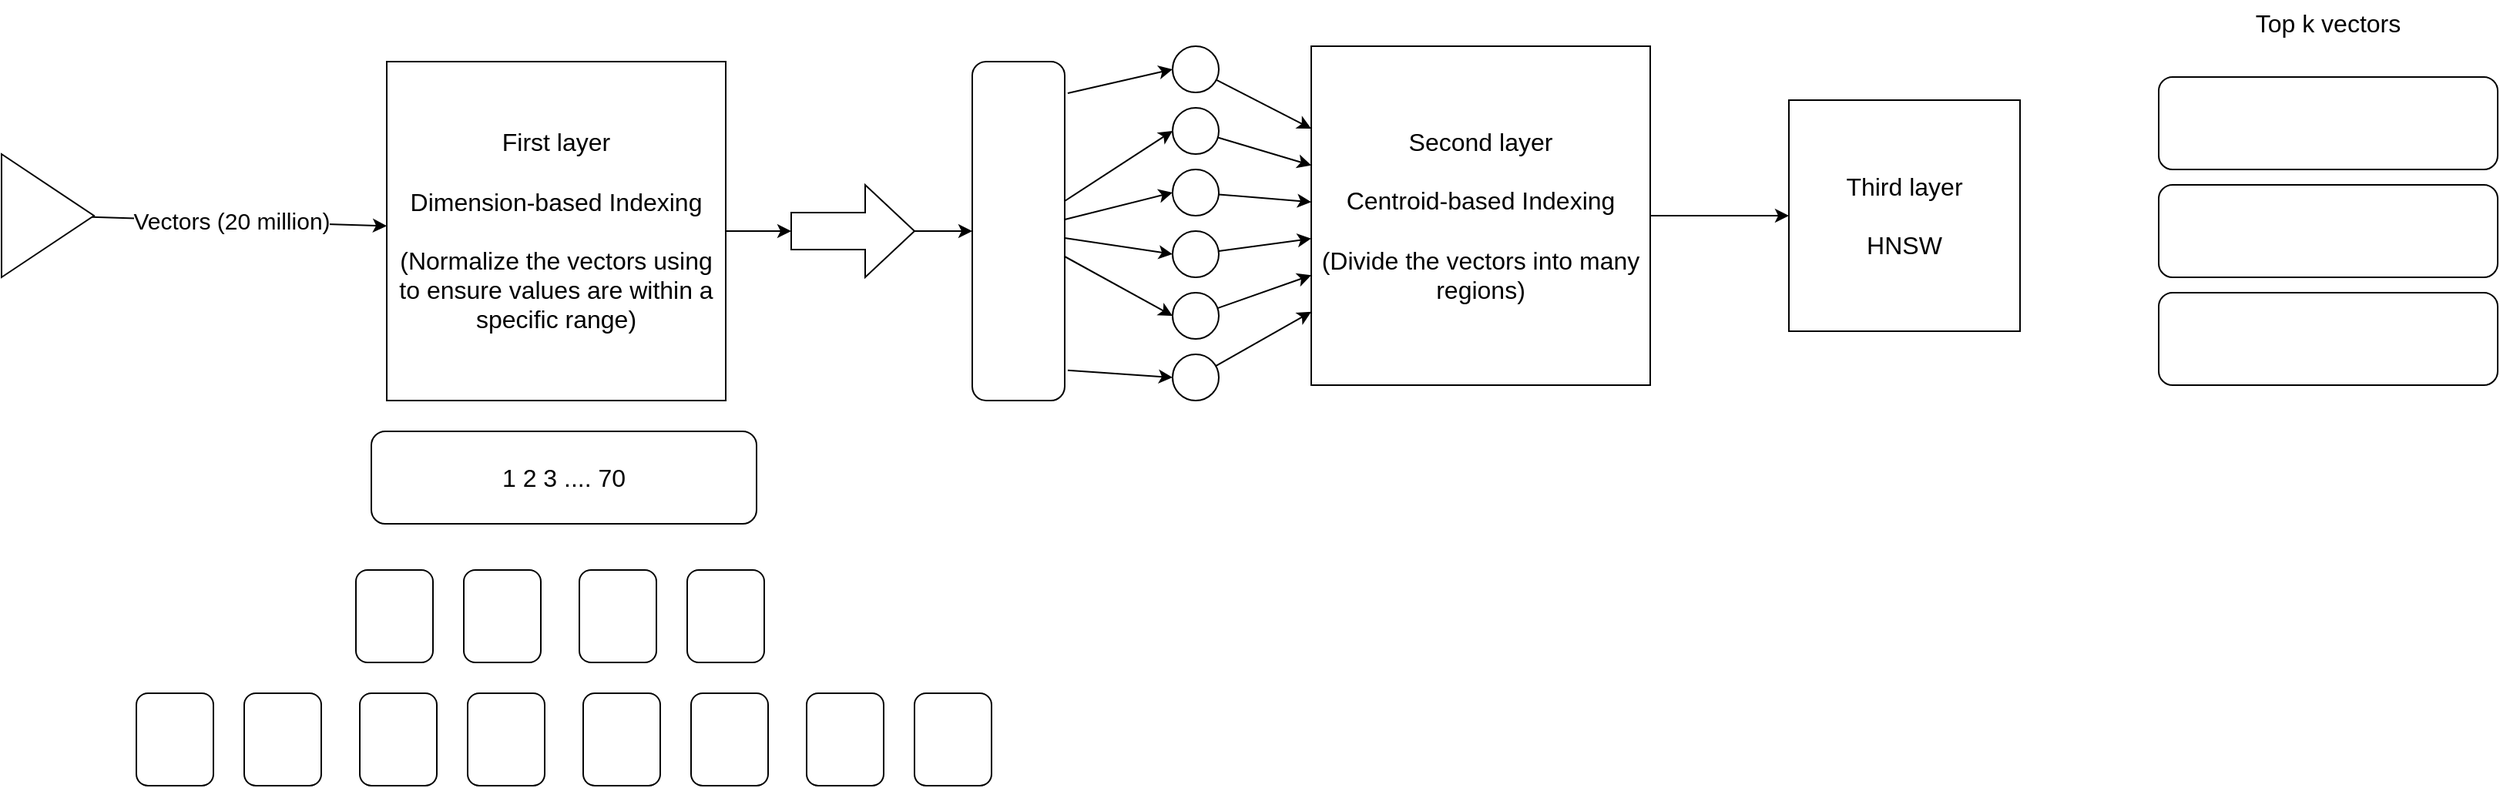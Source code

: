<mxfile>
    <diagram id="zQUe5Z5ejFASJ7HFP_Yl" name="Page-1">
        <mxGraphModel dx="1179" dy="719" grid="1" gridSize="10" guides="1" tooltips="1" connect="1" arrows="1" fold="1" page="1" pageScale="1" pageWidth="850" pageHeight="1100" math="0" shadow="0">
            <root>
                <mxCell id="0"/>
                <mxCell id="1" parent="0"/>
                <mxCell id="40" value="" style="edgeStyle=none;html=1;fontSize=16;" edge="1" parent="1" source="2" target="39">
                    <mxGeometry relative="1" as="geometry"/>
                </mxCell>
                <mxCell id="2" value="&lt;font style=&quot;font-size: 16px;&quot;&gt;&lt;span style=&quot;font-size: 16px;&quot;&gt;First layer&lt;/span&gt;&lt;br&gt;&lt;br&gt;&lt;span style=&quot;&quot;&gt;Dimension-based Indexing&lt;br&gt;&lt;/span&gt;&lt;br&gt;(Normalize the vectors using to ensure values are within a specific range)&lt;br&gt;&lt;/font&gt;" style="whiteSpace=wrap;html=1;aspect=fixed;" vertex="1" parent="1">
                    <mxGeometry x="300" y="90" width="220" height="220" as="geometry"/>
                </mxCell>
                <mxCell id="4" value="" style="edgeStyle=none;html=1;" edge="1" parent="1" source="3" target="2">
                    <mxGeometry relative="1" as="geometry"/>
                </mxCell>
                <mxCell id="5" value="&lt;font style=&quot;font-size: 15px;&quot;&gt;Vectors (20 million)&lt;/font&gt;" style="edgeLabel;html=1;align=center;verticalAlign=middle;resizable=0;points=[];" vertex="1" connectable="0" parent="4">
                    <mxGeometry x="-0.203" y="-1" relative="1" as="geometry">
                        <mxPoint x="14" y="-1" as="offset"/>
                    </mxGeometry>
                </mxCell>
                <mxCell id="3" value="" style="triangle;whiteSpace=wrap;html=1;" vertex="1" parent="1">
                    <mxGeometry x="50" y="150" width="60" height="80" as="geometry"/>
                </mxCell>
                <mxCell id="6" value="1 2 3 .... 70" style="rounded=1;whiteSpace=wrap;html=1;fontSize=16;" vertex="1" parent="1">
                    <mxGeometry x="290" y="330" width="250" height="60" as="geometry"/>
                </mxCell>
                <mxCell id="7" value="" style="rounded=1;whiteSpace=wrap;html=1;fontSize=16;" vertex="1" parent="1">
                    <mxGeometry x="280" y="420" width="50" height="60" as="geometry"/>
                </mxCell>
                <mxCell id="8" value="" style="rounded=1;whiteSpace=wrap;html=1;fontSize=16;" vertex="1" parent="1">
                    <mxGeometry x="350" y="420" width="50" height="60" as="geometry"/>
                </mxCell>
                <mxCell id="10" value="" style="rounded=1;whiteSpace=wrap;html=1;fontSize=16;" vertex="1" parent="1">
                    <mxGeometry x="425" y="420" width="50" height="60" as="geometry"/>
                </mxCell>
                <mxCell id="11" value="" style="rounded=1;whiteSpace=wrap;html=1;fontSize=16;" vertex="1" parent="1">
                    <mxGeometry x="495" y="420" width="50" height="60" as="geometry"/>
                </mxCell>
                <mxCell id="12" value="" style="rounded=1;whiteSpace=wrap;html=1;fontSize=16;" vertex="1" parent="1">
                    <mxGeometry x="137.5" y="500" width="50" height="60" as="geometry"/>
                </mxCell>
                <mxCell id="13" value="" style="rounded=1;whiteSpace=wrap;html=1;fontSize=16;" vertex="1" parent="1">
                    <mxGeometry x="207.5" y="500" width="50" height="60" as="geometry"/>
                </mxCell>
                <mxCell id="14" value="" style="rounded=1;whiteSpace=wrap;html=1;fontSize=16;" vertex="1" parent="1">
                    <mxGeometry x="282.5" y="500" width="50" height="60" as="geometry"/>
                </mxCell>
                <mxCell id="15" value="" style="rounded=1;whiteSpace=wrap;html=1;fontSize=16;" vertex="1" parent="1">
                    <mxGeometry x="352.5" y="500" width="50" height="60" as="geometry"/>
                </mxCell>
                <mxCell id="16" value="" style="rounded=1;whiteSpace=wrap;html=1;fontSize=16;" vertex="1" parent="1">
                    <mxGeometry x="427.5" y="500" width="50" height="60" as="geometry"/>
                </mxCell>
                <mxCell id="17" value="" style="rounded=1;whiteSpace=wrap;html=1;fontSize=16;" vertex="1" parent="1">
                    <mxGeometry x="497.5" y="500" width="50" height="60" as="geometry"/>
                </mxCell>
                <mxCell id="18" value="" style="rounded=1;whiteSpace=wrap;html=1;fontSize=16;" vertex="1" parent="1">
                    <mxGeometry x="572.5" y="500" width="50" height="60" as="geometry"/>
                </mxCell>
                <mxCell id="19" value="" style="rounded=1;whiteSpace=wrap;html=1;fontSize=16;" vertex="1" parent="1">
                    <mxGeometry x="642.5" y="500" width="50" height="60" as="geometry"/>
                </mxCell>
                <mxCell id="54" style="edgeStyle=none;html=1;entryX=0;entryY=0.5;entryDx=0;entryDy=0;fontSize=16;" edge="1" parent="1" source="20" target="28">
                    <mxGeometry relative="1" as="geometry"/>
                </mxCell>
                <mxCell id="55" style="edgeStyle=none;html=1;entryX=0;entryY=0.5;entryDx=0;entryDy=0;fontSize=16;" edge="1" parent="1" source="20" target="29">
                    <mxGeometry relative="1" as="geometry"/>
                </mxCell>
                <mxCell id="56" style="edgeStyle=none;html=1;entryX=0;entryY=0.5;entryDx=0;entryDy=0;fontSize=16;" edge="1" parent="1" source="20" target="30">
                    <mxGeometry relative="1" as="geometry"/>
                </mxCell>
                <mxCell id="57" style="edgeStyle=none;html=1;entryX=0;entryY=0.5;entryDx=0;entryDy=0;fontSize=16;" edge="1" parent="1" source="20" target="31">
                    <mxGeometry relative="1" as="geometry"/>
                </mxCell>
                <mxCell id="20" value="" style="rounded=1;whiteSpace=wrap;html=1;fontSize=16;direction=south;" vertex="1" parent="1">
                    <mxGeometry x="680" y="90" width="60" height="220" as="geometry"/>
                </mxCell>
                <mxCell id="36" value="" style="edgeStyle=none;html=1;fontSize=16;" edge="1" parent="1" source="27" target="35">
                    <mxGeometry relative="1" as="geometry"/>
                </mxCell>
                <mxCell id="27" value="" style="ellipse;whiteSpace=wrap;html=1;aspect=fixed;fontSize=16;" vertex="1" parent="1">
                    <mxGeometry x="810" y="80" width="30" height="30" as="geometry"/>
                </mxCell>
                <mxCell id="37" value="" style="edgeStyle=none;html=1;fontSize=16;" edge="1" parent="1" source="28" target="35">
                    <mxGeometry relative="1" as="geometry"/>
                </mxCell>
                <mxCell id="28" value="" style="ellipse;whiteSpace=wrap;html=1;aspect=fixed;fontSize=16;" vertex="1" parent="1">
                    <mxGeometry x="810" y="120" width="30" height="30" as="geometry"/>
                </mxCell>
                <mxCell id="42" value="" style="edgeStyle=none;html=1;fontSize=16;" edge="1" parent="1" source="29" target="35">
                    <mxGeometry relative="1" as="geometry"/>
                </mxCell>
                <mxCell id="29" value="" style="ellipse;whiteSpace=wrap;html=1;aspect=fixed;fontSize=16;" vertex="1" parent="1">
                    <mxGeometry x="810" y="160" width="30" height="30" as="geometry"/>
                </mxCell>
                <mxCell id="43" value="" style="edgeStyle=none;html=1;fontSize=16;" edge="1" parent="1" source="30" target="35">
                    <mxGeometry relative="1" as="geometry"/>
                </mxCell>
                <mxCell id="30" value="" style="ellipse;whiteSpace=wrap;html=1;aspect=fixed;fontSize=16;" vertex="1" parent="1">
                    <mxGeometry x="810" y="200" width="30" height="30" as="geometry"/>
                </mxCell>
                <mxCell id="44" value="" style="edgeStyle=none;html=1;fontSize=16;" edge="1" parent="1" source="31" target="35">
                    <mxGeometry relative="1" as="geometry"/>
                </mxCell>
                <mxCell id="31" value="" style="ellipse;whiteSpace=wrap;html=1;aspect=fixed;fontSize=16;" vertex="1" parent="1">
                    <mxGeometry x="810" y="240" width="30" height="30" as="geometry"/>
                </mxCell>
                <mxCell id="38" value="" style="edgeStyle=none;html=1;fontSize=16;" edge="1" parent="1" source="32" target="35">
                    <mxGeometry relative="1" as="geometry"/>
                </mxCell>
                <mxCell id="32" value="" style="ellipse;whiteSpace=wrap;html=1;aspect=fixed;fontSize=16;" vertex="1" parent="1">
                    <mxGeometry x="810" y="280" width="30" height="30" as="geometry"/>
                </mxCell>
                <mxCell id="33" value="" style="endArrow=classic;html=1;fontSize=16;exitX=0.093;exitY=-0.033;exitDx=0;exitDy=0;exitPerimeter=0;entryX=0;entryY=0.5;entryDx=0;entryDy=0;" edge="1" parent="1" source="20" target="27">
                    <mxGeometry width="50" height="50" relative="1" as="geometry">
                        <mxPoint x="740" y="50.0" as="sourcePoint"/>
                        <mxPoint x="897.62" y="53.96" as="targetPoint"/>
                    </mxGeometry>
                </mxCell>
                <mxCell id="34" value="" style="endArrow=classic;html=1;fontSize=16;exitX=0.911;exitY=-0.033;exitDx=0;exitDy=0;exitPerimeter=0;entryX=0;entryY=0.5;entryDx=0;entryDy=0;" edge="1" parent="1" source="20" target="32">
                    <mxGeometry width="50" height="50" relative="1" as="geometry">
                        <mxPoint x="751.98" y="120.46" as="sourcePoint"/>
                        <mxPoint x="820" y="110" as="targetPoint"/>
                    </mxGeometry>
                </mxCell>
                <mxCell id="48" value="" style="edgeStyle=none;html=1;fontSize=16;" edge="1" parent="1" source="35" target="47">
                    <mxGeometry relative="1" as="geometry"/>
                </mxCell>
                <mxCell id="35" value="&lt;font style=&quot;font-size: 16px;&quot;&gt;&lt;span style=&quot;font-size: 16px;&quot;&gt;Second layer&lt;/span&gt;&lt;br&gt;&lt;br&gt;&lt;span style=&quot;&quot;&gt;Centroid-based Indexing&lt;br&gt;&lt;/span&gt;&lt;br&gt;(Divide the vectors into many regions)&lt;br&gt;&lt;/font&gt;" style="whiteSpace=wrap;html=1;aspect=fixed;" vertex="1" parent="1">
                    <mxGeometry x="900" y="80" width="220" height="220" as="geometry"/>
                </mxCell>
                <mxCell id="41" value="" style="edgeStyle=none;html=1;fontSize=16;" edge="1" parent="1" source="39" target="20">
                    <mxGeometry relative="1" as="geometry"/>
                </mxCell>
                <mxCell id="39" value="" style="shape=singleArrow;whiteSpace=wrap;html=1;arrowWidth=0.4;arrowSize=0.4;" vertex="1" parent="1">
                    <mxGeometry x="562.5" y="170" width="80" height="60" as="geometry"/>
                </mxCell>
                <mxCell id="47" value="&lt;font style=&quot;font-size: 16px;&quot;&gt;&lt;span style=&quot;font-size: 16px;&quot;&gt;Third layer&lt;/span&gt;&lt;br&gt;&lt;br&gt;&lt;span style=&quot;&quot;&gt;HNSW&lt;/span&gt;&lt;br&gt;&lt;/font&gt;" style="whiteSpace=wrap;html=1;aspect=fixed;" vertex="1" parent="1">
                    <mxGeometry x="1210" y="115" width="150" height="150" as="geometry"/>
                </mxCell>
                <mxCell id="49" value="" style="rounded=1;whiteSpace=wrap;html=1;fontSize=16;" vertex="1" parent="1">
                    <mxGeometry x="1450" y="100" width="220" height="60" as="geometry"/>
                </mxCell>
                <mxCell id="50" value="" style="rounded=1;whiteSpace=wrap;html=1;fontSize=16;" vertex="1" parent="1">
                    <mxGeometry x="1450" y="170" width="220" height="60" as="geometry"/>
                </mxCell>
                <mxCell id="51" value="" style="rounded=1;whiteSpace=wrap;html=1;fontSize=16;" vertex="1" parent="1">
                    <mxGeometry x="1450" y="240" width="220" height="60" as="geometry"/>
                </mxCell>
                <mxCell id="52" value="Top k vectors" style="text;html=1;strokeColor=none;fillColor=none;align=center;verticalAlign=middle;whiteSpace=wrap;rounded=0;fontSize=16;" vertex="1" parent="1">
                    <mxGeometry x="1500" y="50" width="120" height="30" as="geometry"/>
                </mxCell>
            </root>
        </mxGraphModel>
    </diagram>
</mxfile>
